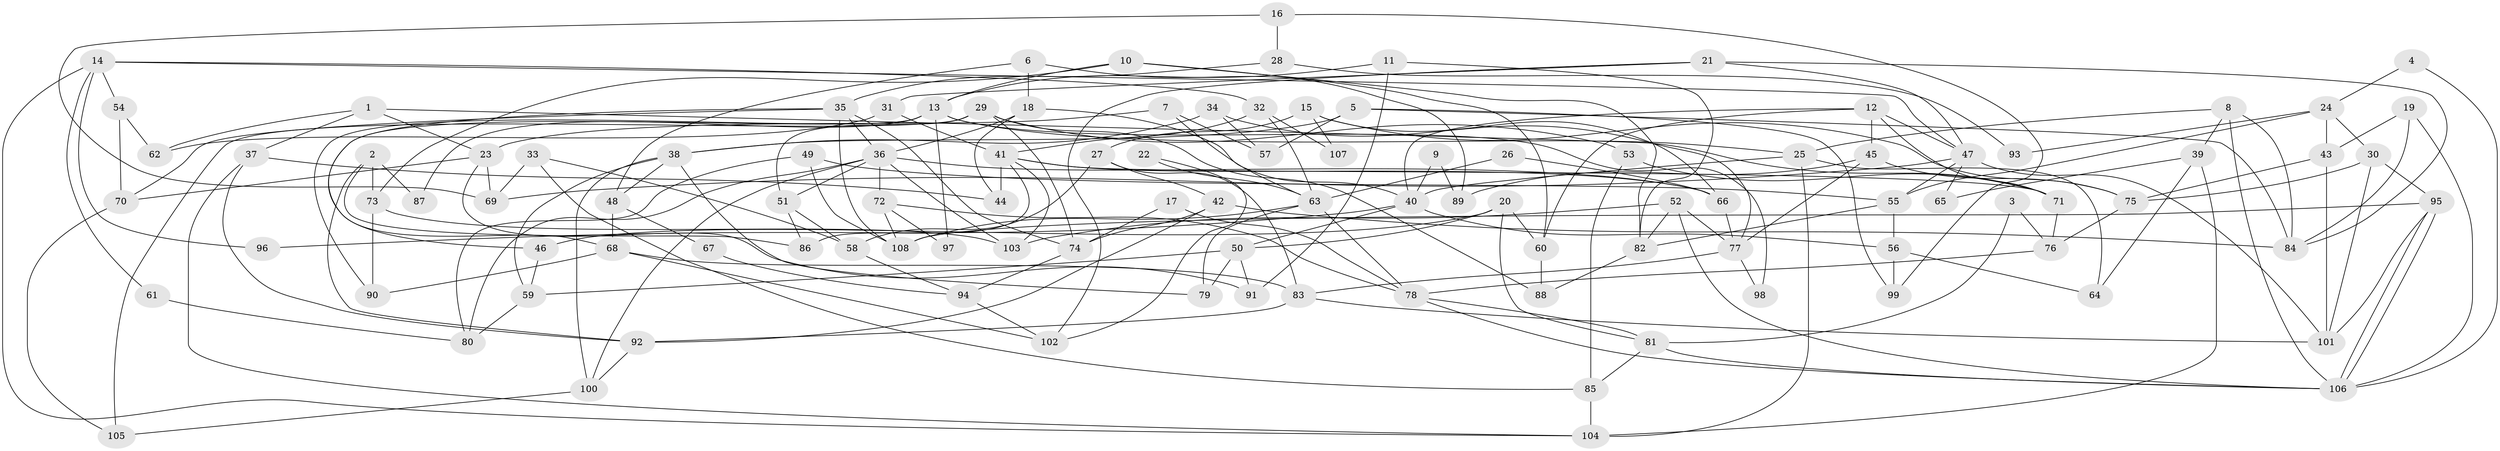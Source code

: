 // Generated by graph-tools (version 1.1) at 2025/02/03/09/25 03:02:12]
// undirected, 108 vertices, 216 edges
graph export_dot {
graph [start="1"]
  node [color=gray90,style=filled];
  1;
  2;
  3;
  4;
  5;
  6;
  7;
  8;
  9;
  10;
  11;
  12;
  13;
  14;
  15;
  16;
  17;
  18;
  19;
  20;
  21;
  22;
  23;
  24;
  25;
  26;
  27;
  28;
  29;
  30;
  31;
  32;
  33;
  34;
  35;
  36;
  37;
  38;
  39;
  40;
  41;
  42;
  43;
  44;
  45;
  46;
  47;
  48;
  49;
  50;
  51;
  52;
  53;
  54;
  55;
  56;
  57;
  58;
  59;
  60;
  61;
  62;
  63;
  64;
  65;
  66;
  67;
  68;
  69;
  70;
  71;
  72;
  73;
  74;
  75;
  76;
  77;
  78;
  79;
  80;
  81;
  82;
  83;
  84;
  85;
  86;
  87;
  88;
  89;
  90;
  91;
  92;
  93;
  94;
  95;
  96;
  97;
  98;
  99;
  100;
  101;
  102;
  103;
  104;
  105;
  106;
  107;
  108;
  1 -- 23;
  1 -- 37;
  1 -- 62;
  1 -- 71;
  2 -- 86;
  2 -- 73;
  2 -- 87;
  2 -- 92;
  3 -- 76;
  3 -- 81;
  4 -- 106;
  4 -- 24;
  5 -- 84;
  5 -- 38;
  5 -- 57;
  5 -- 99;
  6 -- 48;
  6 -- 18;
  6 -- 89;
  7 -- 63;
  7 -- 23;
  7 -- 57;
  8 -- 84;
  8 -- 25;
  8 -- 39;
  8 -- 106;
  9 -- 89;
  9 -- 40;
  10 -- 13;
  10 -- 82;
  10 -- 60;
  10 -- 73;
  11 -- 13;
  11 -- 82;
  11 -- 91;
  12 -- 71;
  12 -- 60;
  12 -- 40;
  12 -- 45;
  12 -- 47;
  13 -- 46;
  13 -- 90;
  13 -- 25;
  13 -- 87;
  13 -- 97;
  13 -- 98;
  14 -- 47;
  14 -- 32;
  14 -- 54;
  14 -- 61;
  14 -- 96;
  14 -- 104;
  15 -- 75;
  15 -- 66;
  15 -- 27;
  15 -- 107;
  16 -- 69;
  16 -- 99;
  16 -- 28;
  17 -- 78;
  17 -- 74;
  18 -- 36;
  18 -- 40;
  18 -- 44;
  19 -- 43;
  19 -- 106;
  19 -- 84;
  20 -- 50;
  20 -- 81;
  20 -- 46;
  20 -- 60;
  21 -- 31;
  21 -- 47;
  21 -- 84;
  21 -- 102;
  22 -- 63;
  22 -- 102;
  23 -- 91;
  23 -- 70;
  23 -- 69;
  24 -- 43;
  24 -- 55;
  24 -- 30;
  24 -- 93;
  25 -- 104;
  25 -- 40;
  25 -- 64;
  26 -- 63;
  26 -- 66;
  27 -- 42;
  27 -- 58;
  27 -- 83;
  28 -- 35;
  28 -- 93;
  29 -- 88;
  29 -- 74;
  29 -- 51;
  29 -- 53;
  29 -- 105;
  30 -- 101;
  30 -- 75;
  30 -- 95;
  31 -- 41;
  31 -- 62;
  32 -- 41;
  32 -- 63;
  32 -- 107;
  33 -- 58;
  33 -- 69;
  33 -- 85;
  34 -- 57;
  34 -- 77;
  34 -- 38;
  35 -- 36;
  35 -- 108;
  35 -- 68;
  35 -- 70;
  35 -- 74;
  36 -- 51;
  36 -- 66;
  36 -- 72;
  36 -- 80;
  36 -- 100;
  36 -- 103;
  37 -- 104;
  37 -- 92;
  37 -- 44;
  38 -- 100;
  38 -- 48;
  38 -- 59;
  38 -- 79;
  39 -- 104;
  39 -- 64;
  39 -- 65;
  40 -- 50;
  40 -- 56;
  40 -- 96;
  41 -- 71;
  41 -- 44;
  41 -- 66;
  41 -- 86;
  41 -- 103;
  42 -- 92;
  42 -- 84;
  42 -- 74;
  43 -- 101;
  43 -- 75;
  45 -- 75;
  45 -- 77;
  45 -- 89;
  46 -- 59;
  47 -- 101;
  47 -- 55;
  47 -- 65;
  47 -- 69;
  48 -- 68;
  48 -- 67;
  49 -- 108;
  49 -- 55;
  49 -- 80;
  50 -- 59;
  50 -- 79;
  50 -- 91;
  51 -- 58;
  51 -- 86;
  52 -- 106;
  52 -- 103;
  52 -- 77;
  52 -- 82;
  53 -- 85;
  53 -- 71;
  54 -- 70;
  54 -- 62;
  55 -- 56;
  55 -- 82;
  56 -- 64;
  56 -- 99;
  58 -- 94;
  59 -- 80;
  60 -- 88;
  61 -- 80;
  63 -- 79;
  63 -- 78;
  63 -- 108;
  66 -- 77;
  67 -- 94;
  68 -- 83;
  68 -- 90;
  68 -- 102;
  70 -- 105;
  71 -- 76;
  72 -- 108;
  72 -- 78;
  72 -- 97;
  73 -- 103;
  73 -- 90;
  74 -- 94;
  75 -- 76;
  76 -- 78;
  77 -- 83;
  77 -- 98;
  78 -- 106;
  78 -- 81;
  81 -- 106;
  81 -- 85;
  82 -- 88;
  83 -- 92;
  83 -- 101;
  85 -- 104;
  92 -- 100;
  94 -- 102;
  95 -- 106;
  95 -- 106;
  95 -- 101;
  95 -- 108;
  100 -- 105;
}

